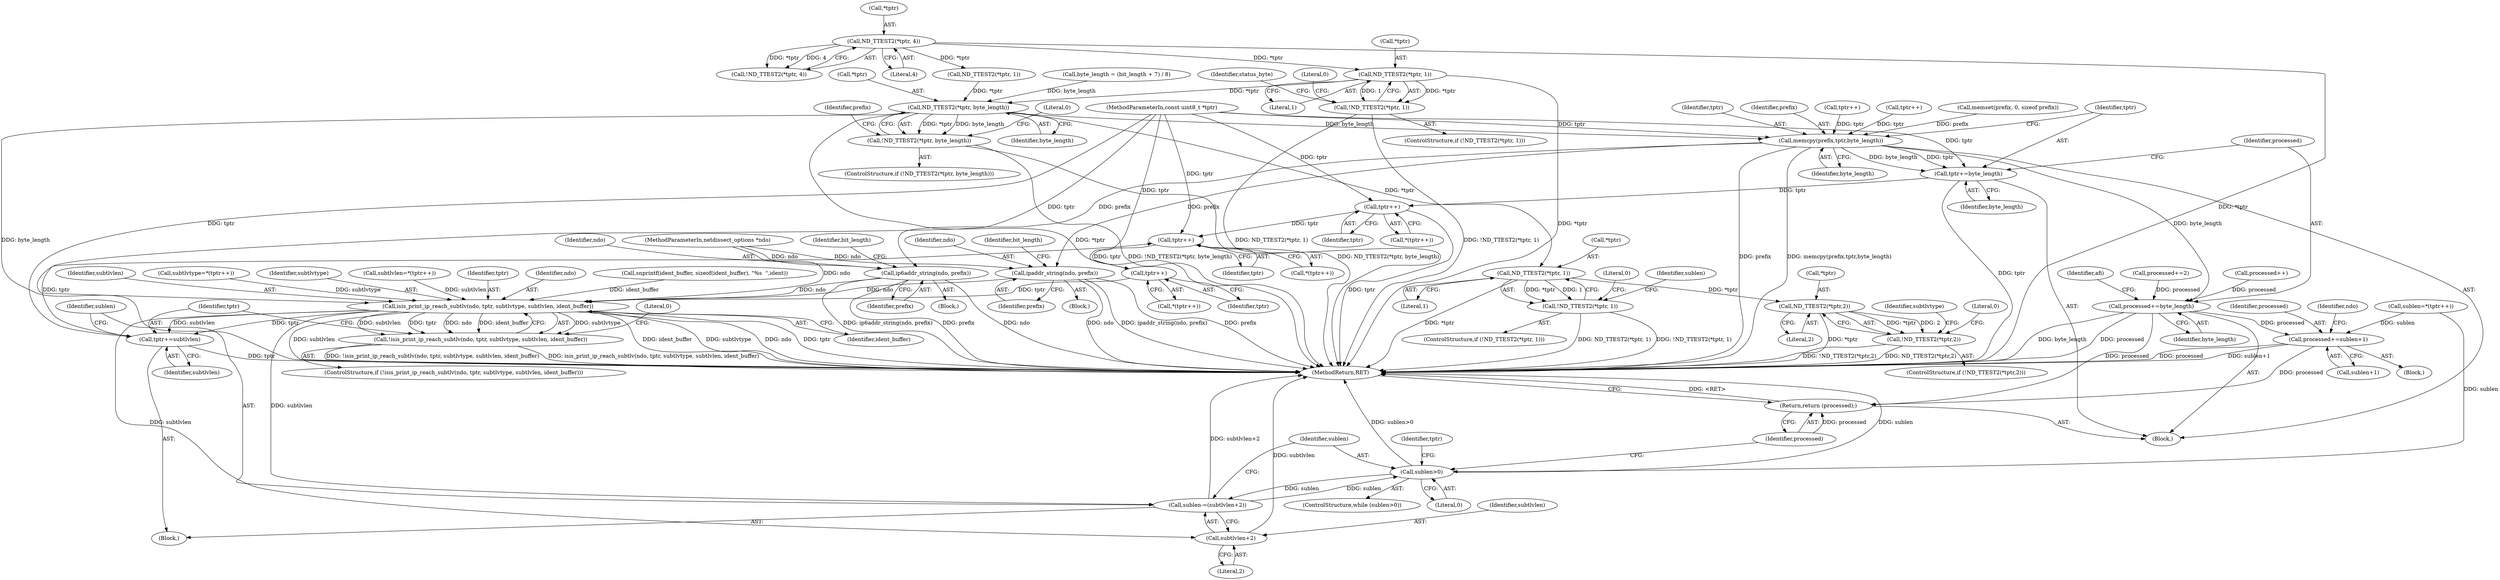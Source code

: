 digraph "0_tcpdump_979dcefd7b259e9e233f77fe1c5312793bfd948f@pointer" {
"1000151" [label="(Call,ND_TTEST2(*tptr, 1))"];
"1000128" [label="(Call,ND_TTEST2(*tptr, 4))"];
"1000150" [label="(Call,!ND_TTEST2(*tptr, 1))"];
"1000238" [label="(Call,ND_TTEST2(*tptr, byte_length))"];
"1000237" [label="(Call,!ND_TTEST2(*tptr, byte_length))"];
"1000249" [label="(Call,memcpy(prefix,tptr,byte_length))"];
"1000253" [label="(Call,tptr+=byte_length)"];
"1000362" [label="(Call,tptr++)"];
"1000391" [label="(Call,tptr++)"];
"1000396" [label="(Call,tptr++)"];
"1000406" [label="(Call,isis_print_ip_reach_subtlv(ndo, tptr, subtlvtype, subtlvlen, ident_buffer))"];
"1000405" [label="(Call,!isis_print_ip_reach_subtlv(ndo, tptr, subtlvtype, subtlvlen, ident_buffer))"];
"1000414" [label="(Call,tptr+=subtlvlen)"];
"1000417" [label="(Call,sublen-=(subtlvlen+2))"];
"1000376" [label="(Call,sublen>0)"];
"1000419" [label="(Call,subtlvlen+2)"];
"1000256" [label="(Call,processed+=byte_length)"];
"1000364" [label="(Call,processed+=sublen+1)"];
"1000422" [label="(Return,return (processed);)"];
"1000271" [label="(Call,ipaddr_string(ndo, prefix))"];
"1000288" [label="(Call,ip6addr_string(ndo, prefix))"];
"1000353" [label="(Call,ND_TTEST2(*tptr, 1))"];
"1000352" [label="(Call,!ND_TTEST2(*tptr, 1))"];
"1000382" [label="(Call,ND_TTEST2(*tptr,2))"];
"1000381" [label="(Call,!ND_TTEST2(*tptr,2))"];
"1000396" [label="(Call,tptr++)"];
"1000404" [label="(ControlStructure,if (!isis_print_ip_reach_subtlv(ndo, tptr, subtlvtype, subtlvlen, ident_buffer)))"];
"1000381" [label="(Call,!ND_TTEST2(*tptr,2))"];
"1000244" [label="(Call,memset(prefix, 0, sizeof prefix))"];
"1000249" [label="(Call,memcpy(prefix,tptr,byte_length))"];
"1000354" [label="(Call,*tptr)"];
"1000272" [label="(Identifier,ndo)"];
"1000409" [label="(Identifier,subtlvtype)"];
"1000363" [label="(Identifier,tptr)"];
"1000251" [label="(Identifier,tptr)"];
"1000258" [label="(Identifier,byte_length)"];
"1000150" [label="(Call,!ND_TTEST2(*tptr, 1))"];
"1000422" [label="(Return,return (processed);)"];
"1000411" [label="(Identifier,ident_buffer)"];
"1000192" [label="(Call,ND_TTEST2(*tptr, 1))"];
"1000257" [label="(Identifier,processed)"];
"1000239" [label="(Call,*tptr)"];
"1000351" [label="(ControlStructure,if (!ND_TTEST2(*tptr, 1)))"];
"1000111" [label="(MethodParameterIn,netdissect_options *ndo)"];
"1000112" [label="(MethodParameterIn,const uint8_t *tptr)"];
"1000378" [label="(Literal,0)"];
"1000413" [label="(Literal,0)"];
"1000364" [label="(Call,processed+=sublen+1)"];
"1000241" [label="(Identifier,byte_length)"];
"1000236" [label="(ControlStructure,if (!ND_TTEST2(*tptr, byte_length)))"];
"1000393" [label="(Call,subtlvlen=*(tptr++))"];
"1000392" [label="(Identifier,tptr)"];
"1000182" [label="(Call,processed++)"];
"1000385" [label="(Literal,2)"];
"1000350" [label="(Block,)"];
"1000424" [label="(MethodReturn,RET)"];
"1000391" [label="(Call,tptr++)"];
"1000156" [label="(Literal,0)"];
"1000417" [label="(Call,sublen-=(subtlvlen+2))"];
"1000408" [label="(Identifier,tptr)"];
"1000405" [label="(Call,!isis_print_ip_reach_subtlv(ndo, tptr, subtlvtype, subtlvlen, ident_buffer))"];
"1000375" [label="(ControlStructure,while (sublen>0))"];
"1000261" [label="(Identifier,afi)"];
"1000129" [label="(Call,*tptr)"];
"1000415" [label="(Identifier,tptr)"];
"1000229" [label="(Call,byte_length = (bit_length + 7) / 8)"];
"1000252" [label="(Identifier,byte_length)"];
"1000274" [label="(Identifier,bit_length)"];
"1000366" [label="(Call,sublen+1)"];
"1000376" [label="(Call,sublen>0)"];
"1000128" [label="(Call,ND_TTEST2(*tptr, 4))"];
"1000152" [label="(Call,*tptr)"];
"1000238" [label="(Call,ND_TTEST2(*tptr, byte_length))"];
"1000158" [label="(Identifier,status_byte)"];
"1000255" [label="(Identifier,byte_length)"];
"1000256" [label="(Call,processed+=byte_length)"];
"1000352" [label="(Call,!ND_TTEST2(*tptr, 1))"];
"1000250" [label="(Identifier,prefix)"];
"1000416" [label="(Identifier,subtlvlen)"];
"1000365" [label="(Identifier,processed)"];
"1000154" [label="(Literal,1)"];
"1000237" [label="(Call,!ND_TTEST2(*tptr, byte_length))"];
"1000353" [label="(Call,ND_TTEST2(*tptr, 1))"];
"1000387" [label="(Literal,0)"];
"1000253" [label="(Call,tptr+=byte_length)"];
"1000395" [label="(Call,*(tptr++))"];
"1000270" [label="(Block,)"];
"1000223" [label="(Call,processed+=2)"];
"1000151" [label="(Call,ND_TTEST2(*tptr, 1))"];
"1000421" [label="(Literal,2)"];
"1000206" [label="(Call,tptr++)"];
"1000254" [label="(Identifier,tptr)"];
"1000397" [label="(Identifier,tptr)"];
"1000383" [label="(Call,*tptr)"];
"1000356" [label="(Literal,1)"];
"1000382" [label="(Call,ND_TTEST2(*tptr,2))"];
"1000287" [label="(Block,)"];
"1000149" [label="(ControlStructure,if (!ND_TTEST2(*tptr, 1)))"];
"1000407" [label="(Identifier,ndo)"];
"1000371" [label="(Identifier,ndo)"];
"1000414" [label="(Call,tptr+=subtlvlen)"];
"1000360" [label="(Identifier,sublen)"];
"1000127" [label="(Call,!ND_TTEST2(*tptr, 4))"];
"1000390" [label="(Call,*(tptr++))"];
"1000289" [label="(Identifier,ndo)"];
"1000380" [label="(ControlStructure,if (!ND_TTEST2(*tptr,2)))"];
"1000243" [label="(Literal,0)"];
"1000361" [label="(Call,*(tptr++))"];
"1000291" [label="(Identifier,bit_length)"];
"1000384" [label="(Identifier,tptr)"];
"1000115" [label="(Block,)"];
"1000273" [label="(Identifier,prefix)"];
"1000359" [label="(Call,sublen=*(tptr++))"];
"1000160" [label="(Call,tptr++)"];
"1000406" [label="(Call,isis_print_ip_reach_subtlv(ndo, tptr, subtlvtype, subtlvlen, ident_buffer))"];
"1000377" [label="(Identifier,sublen)"];
"1000131" [label="(Literal,4)"];
"1000290" [label="(Identifier,prefix)"];
"1000271" [label="(Call,ipaddr_string(ndo, prefix))"];
"1000423" [label="(Identifier,processed)"];
"1000398" [label="(Call,snprintf(ident_buffer, sizeof(ident_buffer), \"%s  \",ident))"];
"1000420" [label="(Identifier,subtlvlen)"];
"1000419" [label="(Call,subtlvlen+2)"];
"1000288" [label="(Call,ip6addr_string(ndo, prefix))"];
"1000410" [label="(Identifier,subtlvlen)"];
"1000388" [label="(Call,subtlvtype=*(tptr++))"];
"1000389" [label="(Identifier,subtlvtype)"];
"1000245" [label="(Identifier,prefix)"];
"1000379" [label="(Block,)"];
"1000418" [label="(Identifier,sublen)"];
"1000362" [label="(Call,tptr++)"];
"1000358" [label="(Literal,0)"];
"1000151" -> "1000150"  [label="AST: "];
"1000151" -> "1000154"  [label="CFG: "];
"1000152" -> "1000151"  [label="AST: "];
"1000154" -> "1000151"  [label="AST: "];
"1000150" -> "1000151"  [label="CFG: "];
"1000151" -> "1000424"  [label="DDG: *tptr"];
"1000151" -> "1000150"  [label="DDG: *tptr"];
"1000151" -> "1000150"  [label="DDG: 1"];
"1000128" -> "1000151"  [label="DDG: *tptr"];
"1000151" -> "1000238"  [label="DDG: *tptr"];
"1000128" -> "1000127"  [label="AST: "];
"1000128" -> "1000131"  [label="CFG: "];
"1000129" -> "1000128"  [label="AST: "];
"1000131" -> "1000128"  [label="AST: "];
"1000127" -> "1000128"  [label="CFG: "];
"1000128" -> "1000424"  [label="DDG: *tptr"];
"1000128" -> "1000127"  [label="DDG: *tptr"];
"1000128" -> "1000127"  [label="DDG: 4"];
"1000128" -> "1000192"  [label="DDG: *tptr"];
"1000150" -> "1000149"  [label="AST: "];
"1000156" -> "1000150"  [label="CFG: "];
"1000158" -> "1000150"  [label="CFG: "];
"1000150" -> "1000424"  [label="DDG: ND_TTEST2(*tptr, 1)"];
"1000150" -> "1000424"  [label="DDG: !ND_TTEST2(*tptr, 1)"];
"1000238" -> "1000237"  [label="AST: "];
"1000238" -> "1000241"  [label="CFG: "];
"1000239" -> "1000238"  [label="AST: "];
"1000241" -> "1000238"  [label="AST: "];
"1000237" -> "1000238"  [label="CFG: "];
"1000238" -> "1000424"  [label="DDG: *tptr"];
"1000238" -> "1000424"  [label="DDG: byte_length"];
"1000238" -> "1000237"  [label="DDG: *tptr"];
"1000238" -> "1000237"  [label="DDG: byte_length"];
"1000192" -> "1000238"  [label="DDG: *tptr"];
"1000229" -> "1000238"  [label="DDG: byte_length"];
"1000238" -> "1000249"  [label="DDG: byte_length"];
"1000238" -> "1000353"  [label="DDG: *tptr"];
"1000237" -> "1000236"  [label="AST: "];
"1000243" -> "1000237"  [label="CFG: "];
"1000245" -> "1000237"  [label="CFG: "];
"1000237" -> "1000424"  [label="DDG: !ND_TTEST2(*tptr, byte_length)"];
"1000237" -> "1000424"  [label="DDG: ND_TTEST2(*tptr, byte_length)"];
"1000249" -> "1000115"  [label="AST: "];
"1000249" -> "1000252"  [label="CFG: "];
"1000250" -> "1000249"  [label="AST: "];
"1000251" -> "1000249"  [label="AST: "];
"1000252" -> "1000249"  [label="AST: "];
"1000254" -> "1000249"  [label="CFG: "];
"1000249" -> "1000424"  [label="DDG: prefix"];
"1000249" -> "1000424"  [label="DDG: memcpy(prefix,tptr,byte_length)"];
"1000244" -> "1000249"  [label="DDG: prefix"];
"1000206" -> "1000249"  [label="DDG: tptr"];
"1000160" -> "1000249"  [label="DDG: tptr"];
"1000112" -> "1000249"  [label="DDG: tptr"];
"1000249" -> "1000253"  [label="DDG: byte_length"];
"1000249" -> "1000253"  [label="DDG: tptr"];
"1000249" -> "1000256"  [label="DDG: byte_length"];
"1000249" -> "1000271"  [label="DDG: prefix"];
"1000249" -> "1000288"  [label="DDG: prefix"];
"1000253" -> "1000115"  [label="AST: "];
"1000253" -> "1000255"  [label="CFG: "];
"1000254" -> "1000253"  [label="AST: "];
"1000255" -> "1000253"  [label="AST: "];
"1000257" -> "1000253"  [label="CFG: "];
"1000253" -> "1000424"  [label="DDG: tptr"];
"1000112" -> "1000253"  [label="DDG: tptr"];
"1000253" -> "1000362"  [label="DDG: tptr"];
"1000362" -> "1000361"  [label="AST: "];
"1000362" -> "1000363"  [label="CFG: "];
"1000363" -> "1000362"  [label="AST: "];
"1000361" -> "1000362"  [label="CFG: "];
"1000362" -> "1000424"  [label="DDG: tptr"];
"1000112" -> "1000362"  [label="DDG: tptr"];
"1000362" -> "1000391"  [label="DDG: tptr"];
"1000391" -> "1000390"  [label="AST: "];
"1000391" -> "1000392"  [label="CFG: "];
"1000392" -> "1000391"  [label="AST: "];
"1000390" -> "1000391"  [label="CFG: "];
"1000414" -> "1000391"  [label="DDG: tptr"];
"1000112" -> "1000391"  [label="DDG: tptr"];
"1000391" -> "1000396"  [label="DDG: tptr"];
"1000396" -> "1000395"  [label="AST: "];
"1000396" -> "1000397"  [label="CFG: "];
"1000397" -> "1000396"  [label="AST: "];
"1000395" -> "1000396"  [label="CFG: "];
"1000112" -> "1000396"  [label="DDG: tptr"];
"1000396" -> "1000406"  [label="DDG: tptr"];
"1000406" -> "1000405"  [label="AST: "];
"1000406" -> "1000411"  [label="CFG: "];
"1000407" -> "1000406"  [label="AST: "];
"1000408" -> "1000406"  [label="AST: "];
"1000409" -> "1000406"  [label="AST: "];
"1000410" -> "1000406"  [label="AST: "];
"1000411" -> "1000406"  [label="AST: "];
"1000405" -> "1000406"  [label="CFG: "];
"1000406" -> "1000424"  [label="DDG: ident_buffer"];
"1000406" -> "1000424"  [label="DDG: subtlvtype"];
"1000406" -> "1000424"  [label="DDG: ndo"];
"1000406" -> "1000424"  [label="DDG: tptr"];
"1000406" -> "1000424"  [label="DDG: subtlvlen"];
"1000406" -> "1000405"  [label="DDG: subtlvtype"];
"1000406" -> "1000405"  [label="DDG: subtlvlen"];
"1000406" -> "1000405"  [label="DDG: tptr"];
"1000406" -> "1000405"  [label="DDG: ndo"];
"1000406" -> "1000405"  [label="DDG: ident_buffer"];
"1000288" -> "1000406"  [label="DDG: ndo"];
"1000271" -> "1000406"  [label="DDG: ndo"];
"1000111" -> "1000406"  [label="DDG: ndo"];
"1000112" -> "1000406"  [label="DDG: tptr"];
"1000388" -> "1000406"  [label="DDG: subtlvtype"];
"1000393" -> "1000406"  [label="DDG: subtlvlen"];
"1000398" -> "1000406"  [label="DDG: ident_buffer"];
"1000406" -> "1000414"  [label="DDG: subtlvlen"];
"1000406" -> "1000414"  [label="DDG: tptr"];
"1000406" -> "1000417"  [label="DDG: subtlvlen"];
"1000406" -> "1000419"  [label="DDG: subtlvlen"];
"1000405" -> "1000404"  [label="AST: "];
"1000413" -> "1000405"  [label="CFG: "];
"1000415" -> "1000405"  [label="CFG: "];
"1000405" -> "1000424"  [label="DDG: !isis_print_ip_reach_subtlv(ndo, tptr, subtlvtype, subtlvlen, ident_buffer)"];
"1000405" -> "1000424"  [label="DDG: isis_print_ip_reach_subtlv(ndo, tptr, subtlvtype, subtlvlen, ident_buffer)"];
"1000414" -> "1000379"  [label="AST: "];
"1000414" -> "1000416"  [label="CFG: "];
"1000415" -> "1000414"  [label="AST: "];
"1000416" -> "1000414"  [label="AST: "];
"1000418" -> "1000414"  [label="CFG: "];
"1000414" -> "1000424"  [label="DDG: tptr"];
"1000112" -> "1000414"  [label="DDG: tptr"];
"1000417" -> "1000379"  [label="AST: "];
"1000417" -> "1000419"  [label="CFG: "];
"1000418" -> "1000417"  [label="AST: "];
"1000419" -> "1000417"  [label="AST: "];
"1000377" -> "1000417"  [label="CFG: "];
"1000417" -> "1000424"  [label="DDG: subtlvlen+2"];
"1000417" -> "1000376"  [label="DDG: sublen"];
"1000376" -> "1000417"  [label="DDG: sublen"];
"1000376" -> "1000375"  [label="AST: "];
"1000376" -> "1000378"  [label="CFG: "];
"1000377" -> "1000376"  [label="AST: "];
"1000378" -> "1000376"  [label="AST: "];
"1000384" -> "1000376"  [label="CFG: "];
"1000423" -> "1000376"  [label="CFG: "];
"1000376" -> "1000424"  [label="DDG: sublen>0"];
"1000376" -> "1000424"  [label="DDG: sublen"];
"1000359" -> "1000376"  [label="DDG: sublen"];
"1000419" -> "1000421"  [label="CFG: "];
"1000420" -> "1000419"  [label="AST: "];
"1000421" -> "1000419"  [label="AST: "];
"1000419" -> "1000424"  [label="DDG: subtlvlen"];
"1000256" -> "1000115"  [label="AST: "];
"1000256" -> "1000258"  [label="CFG: "];
"1000257" -> "1000256"  [label="AST: "];
"1000258" -> "1000256"  [label="AST: "];
"1000261" -> "1000256"  [label="CFG: "];
"1000256" -> "1000424"  [label="DDG: byte_length"];
"1000256" -> "1000424"  [label="DDG: processed"];
"1000182" -> "1000256"  [label="DDG: processed"];
"1000223" -> "1000256"  [label="DDG: processed"];
"1000256" -> "1000364"  [label="DDG: processed"];
"1000256" -> "1000422"  [label="DDG: processed"];
"1000364" -> "1000350"  [label="AST: "];
"1000364" -> "1000366"  [label="CFG: "];
"1000365" -> "1000364"  [label="AST: "];
"1000366" -> "1000364"  [label="AST: "];
"1000371" -> "1000364"  [label="CFG: "];
"1000364" -> "1000424"  [label="DDG: processed"];
"1000364" -> "1000424"  [label="DDG: sublen+1"];
"1000359" -> "1000364"  [label="DDG: sublen"];
"1000364" -> "1000422"  [label="DDG: processed"];
"1000422" -> "1000115"  [label="AST: "];
"1000422" -> "1000423"  [label="CFG: "];
"1000423" -> "1000422"  [label="AST: "];
"1000424" -> "1000422"  [label="CFG: "];
"1000422" -> "1000424"  [label="DDG: <RET>"];
"1000423" -> "1000422"  [label="DDG: processed"];
"1000271" -> "1000270"  [label="AST: "];
"1000271" -> "1000273"  [label="CFG: "];
"1000272" -> "1000271"  [label="AST: "];
"1000273" -> "1000271"  [label="AST: "];
"1000274" -> "1000271"  [label="CFG: "];
"1000271" -> "1000424"  [label="DDG: prefix"];
"1000271" -> "1000424"  [label="DDG: ndo"];
"1000271" -> "1000424"  [label="DDG: ipaddr_string(ndo, prefix)"];
"1000111" -> "1000271"  [label="DDG: ndo"];
"1000288" -> "1000287"  [label="AST: "];
"1000288" -> "1000290"  [label="CFG: "];
"1000289" -> "1000288"  [label="AST: "];
"1000290" -> "1000288"  [label="AST: "];
"1000291" -> "1000288"  [label="CFG: "];
"1000288" -> "1000424"  [label="DDG: prefix"];
"1000288" -> "1000424"  [label="DDG: ndo"];
"1000288" -> "1000424"  [label="DDG: ip6addr_string(ndo, prefix)"];
"1000111" -> "1000288"  [label="DDG: ndo"];
"1000353" -> "1000352"  [label="AST: "];
"1000353" -> "1000356"  [label="CFG: "];
"1000354" -> "1000353"  [label="AST: "];
"1000356" -> "1000353"  [label="AST: "];
"1000352" -> "1000353"  [label="CFG: "];
"1000353" -> "1000424"  [label="DDG: *tptr"];
"1000353" -> "1000352"  [label="DDG: *tptr"];
"1000353" -> "1000352"  [label="DDG: 1"];
"1000353" -> "1000382"  [label="DDG: *tptr"];
"1000352" -> "1000351"  [label="AST: "];
"1000358" -> "1000352"  [label="CFG: "];
"1000360" -> "1000352"  [label="CFG: "];
"1000352" -> "1000424"  [label="DDG: ND_TTEST2(*tptr, 1)"];
"1000352" -> "1000424"  [label="DDG: !ND_TTEST2(*tptr, 1)"];
"1000382" -> "1000381"  [label="AST: "];
"1000382" -> "1000385"  [label="CFG: "];
"1000383" -> "1000382"  [label="AST: "];
"1000385" -> "1000382"  [label="AST: "];
"1000381" -> "1000382"  [label="CFG: "];
"1000382" -> "1000424"  [label="DDG: *tptr"];
"1000382" -> "1000381"  [label="DDG: *tptr"];
"1000382" -> "1000381"  [label="DDG: 2"];
"1000381" -> "1000380"  [label="AST: "];
"1000387" -> "1000381"  [label="CFG: "];
"1000389" -> "1000381"  [label="CFG: "];
"1000381" -> "1000424"  [label="DDG: ND_TTEST2(*tptr,2)"];
"1000381" -> "1000424"  [label="DDG: !ND_TTEST2(*tptr,2)"];
}
